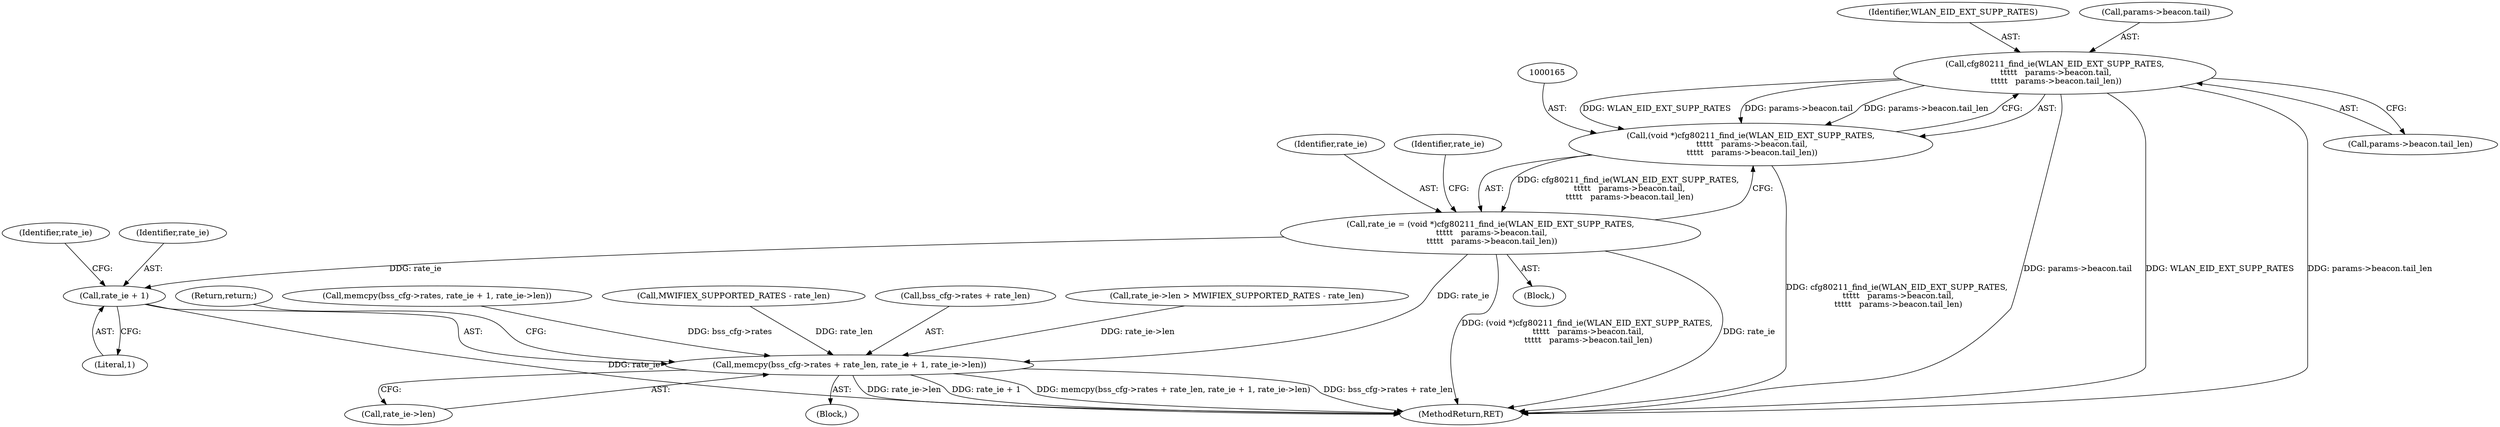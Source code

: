 digraph "0_linux_7caac62ed598a196d6ddf8d9c121e12e082cac3_0@pointer" {
"1000166" [label="(Call,cfg80211_find_ie(WLAN_EID_EXT_SUPP_RATES,\n \t\t\t\t\t   params->beacon.tail,\n \t\t\t\t\t   params->beacon.tail_len))"];
"1000164" [label="(Call,(void *)cfg80211_find_ie(WLAN_EID_EXT_SUPP_RATES,\n \t\t\t\t\t   params->beacon.tail,\n \t\t\t\t\t   params->beacon.tail_len))"];
"1000162" [label="(Call,rate_ie = (void *)cfg80211_find_ie(WLAN_EID_EXT_SUPP_RATES,\n \t\t\t\t\t   params->beacon.tail,\n \t\t\t\t\t   params->beacon.tail_len))"];
"1000190" [label="(Call,memcpy(bss_cfg->rates + rate_len, rate_ie + 1, rate_ie->len))"];
"1000196" [label="(Call,rate_ie + 1)"];
"1000199" [label="(Call,rate_ie->len)"];
"1000200" [label="(Identifier,rate_ie)"];
"1000163" [label="(Identifier,rate_ie)"];
"1000202" [label="(Return,return;)"];
"1000203" [label="(MethodReturn,RET)"];
"1000162" [label="(Call,rate_ie = (void *)cfg80211_find_ie(WLAN_EID_EXT_SUPP_RATES,\n \t\t\t\t\t   params->beacon.tail,\n \t\t\t\t\t   params->beacon.tail_len))"];
"1000167" [label="(Identifier,WLAN_EID_EXT_SUPP_RATES)"];
"1000103" [label="(Block,)"];
"1000180" [label="(Block,)"];
"1000173" [label="(Call,params->beacon.tail_len)"];
"1000147" [label="(Call,memcpy(bss_cfg->rates, rate_ie + 1, rate_ie->len))"];
"1000186" [label="(Call,MWIFIEX_SUPPORTED_RATES - rate_len)"];
"1000168" [label="(Call,params->beacon.tail)"];
"1000166" [label="(Call,cfg80211_find_ie(WLAN_EID_EXT_SUPP_RATES,\n \t\t\t\t\t   params->beacon.tail,\n \t\t\t\t\t   params->beacon.tail_len))"];
"1000198" [label="(Literal,1)"];
"1000191" [label="(Call,bss_cfg->rates + rate_len)"];
"1000196" [label="(Call,rate_ie + 1)"];
"1000190" [label="(Call,memcpy(bss_cfg->rates + rate_len, rate_ie + 1, rate_ie->len))"];
"1000164" [label="(Call,(void *)cfg80211_find_ie(WLAN_EID_EXT_SUPP_RATES,\n \t\t\t\t\t   params->beacon.tail,\n \t\t\t\t\t   params->beacon.tail_len))"];
"1000182" [label="(Call,rate_ie->len > MWIFIEX_SUPPORTED_RATES - rate_len)"];
"1000179" [label="(Identifier,rate_ie)"];
"1000197" [label="(Identifier,rate_ie)"];
"1000166" -> "1000164"  [label="AST: "];
"1000166" -> "1000173"  [label="CFG: "];
"1000167" -> "1000166"  [label="AST: "];
"1000168" -> "1000166"  [label="AST: "];
"1000173" -> "1000166"  [label="AST: "];
"1000164" -> "1000166"  [label="CFG: "];
"1000166" -> "1000203"  [label="DDG: params->beacon.tail"];
"1000166" -> "1000203"  [label="DDG: WLAN_EID_EXT_SUPP_RATES"];
"1000166" -> "1000203"  [label="DDG: params->beacon.tail_len"];
"1000166" -> "1000164"  [label="DDG: WLAN_EID_EXT_SUPP_RATES"];
"1000166" -> "1000164"  [label="DDG: params->beacon.tail"];
"1000166" -> "1000164"  [label="DDG: params->beacon.tail_len"];
"1000164" -> "1000162"  [label="AST: "];
"1000165" -> "1000164"  [label="AST: "];
"1000162" -> "1000164"  [label="CFG: "];
"1000164" -> "1000203"  [label="DDG: cfg80211_find_ie(WLAN_EID_EXT_SUPP_RATES,\n \t\t\t\t\t   params->beacon.tail,\n \t\t\t\t\t   params->beacon.tail_len)"];
"1000164" -> "1000162"  [label="DDG: cfg80211_find_ie(WLAN_EID_EXT_SUPP_RATES,\n \t\t\t\t\t   params->beacon.tail,\n \t\t\t\t\t   params->beacon.tail_len)"];
"1000162" -> "1000103"  [label="AST: "];
"1000163" -> "1000162"  [label="AST: "];
"1000179" -> "1000162"  [label="CFG: "];
"1000162" -> "1000203"  [label="DDG: (void *)cfg80211_find_ie(WLAN_EID_EXT_SUPP_RATES,\n \t\t\t\t\t   params->beacon.tail,\n \t\t\t\t\t   params->beacon.tail_len)"];
"1000162" -> "1000203"  [label="DDG: rate_ie"];
"1000162" -> "1000190"  [label="DDG: rate_ie"];
"1000162" -> "1000196"  [label="DDG: rate_ie"];
"1000190" -> "1000180"  [label="AST: "];
"1000190" -> "1000199"  [label="CFG: "];
"1000191" -> "1000190"  [label="AST: "];
"1000196" -> "1000190"  [label="AST: "];
"1000199" -> "1000190"  [label="AST: "];
"1000202" -> "1000190"  [label="CFG: "];
"1000190" -> "1000203"  [label="DDG: memcpy(bss_cfg->rates + rate_len, rate_ie + 1, rate_ie->len)"];
"1000190" -> "1000203"  [label="DDG: bss_cfg->rates + rate_len"];
"1000190" -> "1000203"  [label="DDG: rate_ie->len"];
"1000190" -> "1000203"  [label="DDG: rate_ie + 1"];
"1000147" -> "1000190"  [label="DDG: bss_cfg->rates"];
"1000186" -> "1000190"  [label="DDG: rate_len"];
"1000182" -> "1000190"  [label="DDG: rate_ie->len"];
"1000196" -> "1000198"  [label="CFG: "];
"1000197" -> "1000196"  [label="AST: "];
"1000198" -> "1000196"  [label="AST: "];
"1000200" -> "1000196"  [label="CFG: "];
"1000196" -> "1000203"  [label="DDG: rate_ie"];
}
